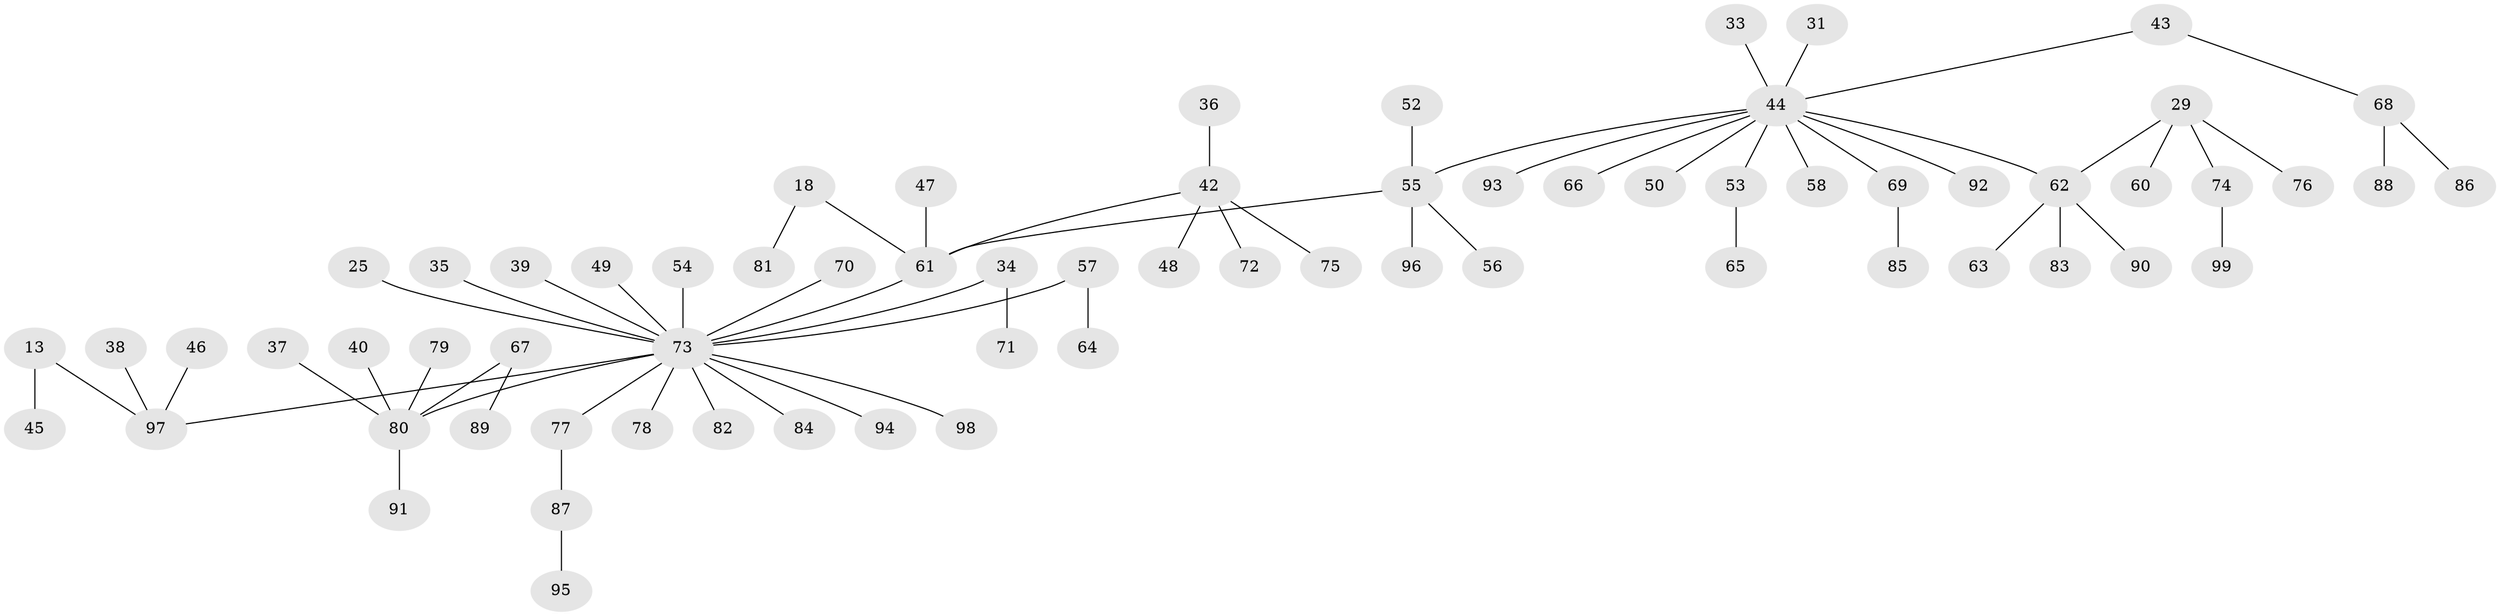 // original degree distribution, {5: 0.050505050505050504, 10: 0.010101010101010102, 6: 0.030303030303030304, 3: 0.1111111111111111, 4: 0.04040404040404041, 2: 0.1919191919191919, 1: 0.5656565656565656}
// Generated by graph-tools (version 1.1) at 2025/56/03/04/25 21:56:23]
// undirected, 69 vertices, 68 edges
graph export_dot {
graph [start="1"]
  node [color=gray90,style=filled];
  13;
  18;
  25;
  29;
  31;
  33;
  34;
  35;
  36;
  37;
  38;
  39;
  40;
  42 [super="+16+7"];
  43;
  44 [super="+9+14+41"];
  45;
  46;
  47;
  48;
  49;
  50;
  52;
  53;
  54;
  55 [super="+4+51"];
  56;
  57 [super="+20+21"];
  58;
  60;
  61 [super="+1+10"];
  62 [super="+28"];
  63;
  64;
  65;
  66;
  67;
  68 [super="+59"];
  69;
  70;
  71;
  72;
  73 [super="+2+3+26"];
  74;
  75;
  76;
  77;
  78;
  79;
  80 [super="+15+19+30+22+32"];
  81;
  82;
  83;
  84;
  85;
  86;
  87;
  88;
  89;
  90;
  91;
  92;
  93;
  94;
  95;
  96;
  97 [super="+11"];
  98;
  99;
  13 -- 45;
  13 -- 97;
  18 -- 81;
  18 -- 61;
  25 -- 73;
  29 -- 60;
  29 -- 74;
  29 -- 76;
  29 -- 62;
  31 -- 44;
  33 -- 44;
  34 -- 71;
  34 -- 73;
  35 -- 73;
  36 -- 42;
  37 -- 80;
  38 -- 97;
  39 -- 73;
  40 -- 80;
  42 -- 75;
  42 -- 48;
  42 -- 72;
  42 -- 61;
  43 -- 68;
  43 -- 44;
  44 -- 50;
  44 -- 69;
  44 -- 55;
  44 -- 93;
  44 -- 66;
  44 -- 53;
  44 -- 58;
  44 -- 92;
  44 -- 62;
  46 -- 97;
  47 -- 61;
  49 -- 73;
  52 -- 55;
  53 -- 65;
  54 -- 73;
  55 -- 56;
  55 -- 61;
  55 -- 96;
  57 -- 64;
  57 -- 73;
  61 -- 73;
  62 -- 63;
  62 -- 83;
  62 -- 90;
  67 -- 89;
  67 -- 80;
  68 -- 86;
  68 -- 88;
  69 -- 85;
  70 -- 73;
  73 -- 94;
  73 -- 98;
  73 -- 78;
  73 -- 82;
  73 -- 84;
  73 -- 77;
  73 -- 97;
  73 -- 80;
  74 -- 99;
  77 -- 87;
  79 -- 80;
  80 -- 91;
  87 -- 95;
}
